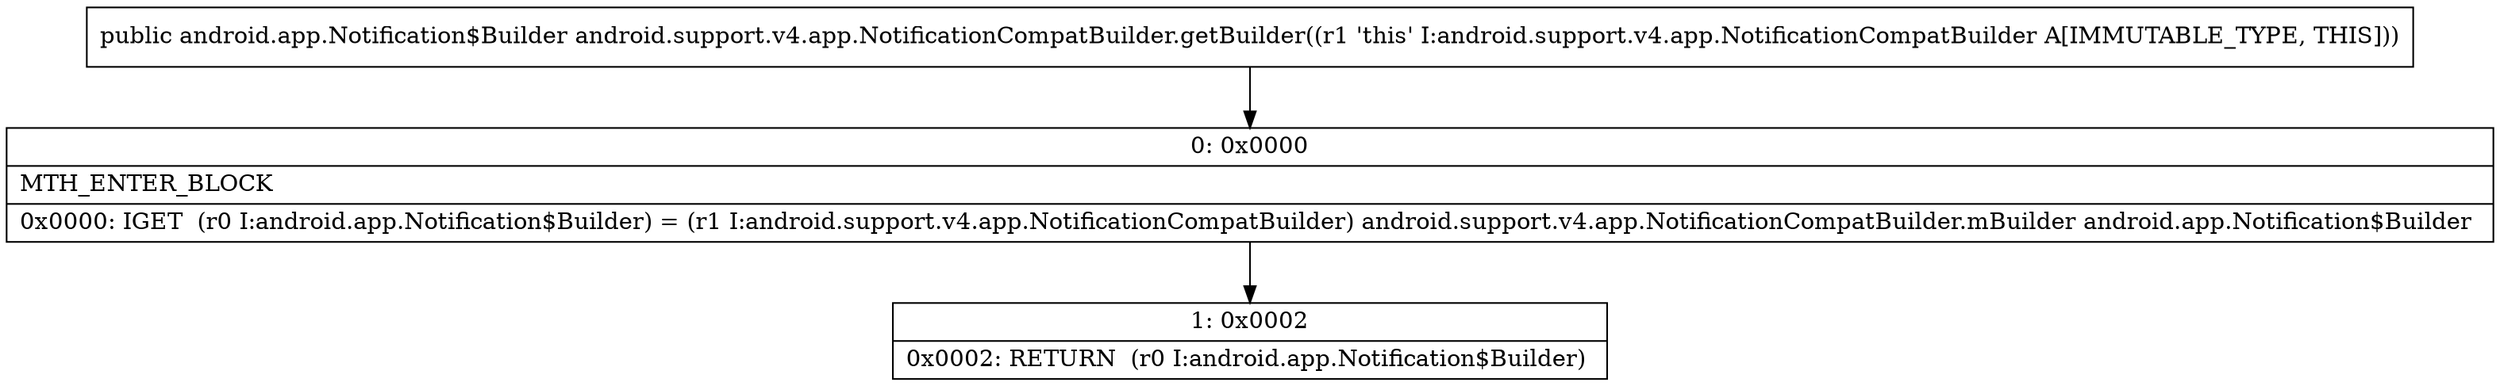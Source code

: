 digraph "CFG forandroid.support.v4.app.NotificationCompatBuilder.getBuilder()Landroid\/app\/Notification$Builder;" {
Node_0 [shape=record,label="{0\:\ 0x0000|MTH_ENTER_BLOCK\l|0x0000: IGET  (r0 I:android.app.Notification$Builder) = (r1 I:android.support.v4.app.NotificationCompatBuilder) android.support.v4.app.NotificationCompatBuilder.mBuilder android.app.Notification$Builder \l}"];
Node_1 [shape=record,label="{1\:\ 0x0002|0x0002: RETURN  (r0 I:android.app.Notification$Builder) \l}"];
MethodNode[shape=record,label="{public android.app.Notification$Builder android.support.v4.app.NotificationCompatBuilder.getBuilder((r1 'this' I:android.support.v4.app.NotificationCompatBuilder A[IMMUTABLE_TYPE, THIS])) }"];
MethodNode -> Node_0;
Node_0 -> Node_1;
}

